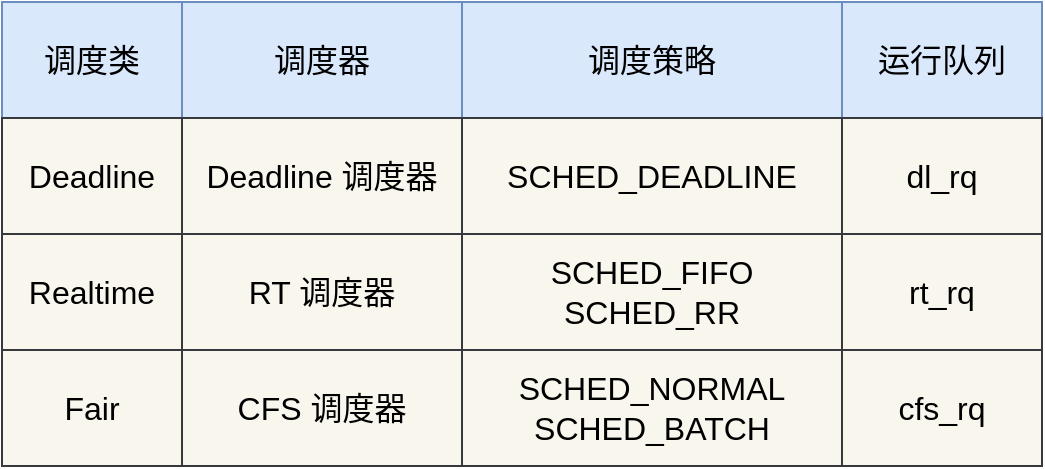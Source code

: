 <mxfile version="13.8.8" type="github">
  <diagram id="EhR287y5YkpUC03FxleA" name="第 1 页">
    <mxGraphModel dx="1422" dy="706" grid="1" gridSize="10" guides="1" tooltips="1" connect="1" arrows="1" fold="1" page="1" pageScale="1" pageWidth="827" pageHeight="1169" math="0" shadow="0">
      <root>
        <mxCell id="0" />
        <mxCell id="1" parent="0" />
        <mxCell id="W_BsmtegTXsKVBHQ76cm-1" value="调度类" style="rounded=0;whiteSpace=wrap;html=1;fontSize=16;fillColor=#dae8fc;strokeColor=#6c8ebf;" parent="1" vertex="1">
          <mxGeometry x="160" y="160" width="90" height="58.0" as="geometry" />
        </mxCell>
        <mxCell id="W_BsmtegTXsKVBHQ76cm-5" value="运行队列" style="rounded=0;whiteSpace=wrap;html=1;fontSize=16;fillColor=#dae8fc;strokeColor=#6c8ebf;" parent="1" vertex="1">
          <mxGeometry x="580" y="160" width="100" height="58.0" as="geometry" />
        </mxCell>
        <mxCell id="W_BsmtegTXsKVBHQ76cm-6" value="Deadline" style="rounded=0;whiteSpace=wrap;html=1;fontSize=16;fillColor=#f9f7ed;strokeColor=#36393d;" parent="1" vertex="1">
          <mxGeometry x="160" y="218" width="90" height="58.0" as="geometry" />
        </mxCell>
        <mxCell id="W_BsmtegTXsKVBHQ76cm-9" value="dl_rq" style="rounded=0;whiteSpace=wrap;html=1;fontSize=16;fillColor=#f9f7ed;strokeColor=#36393d;" parent="1" vertex="1">
          <mxGeometry x="580" y="218" width="100" height="58.0" as="geometry" />
        </mxCell>
        <mxCell id="W_BsmtegTXsKVBHQ76cm-10" value="Realtime" style="rounded=0;whiteSpace=wrap;html=1;fontSize=16;fillColor=#f9f7ed;strokeColor=#36393d;" parent="1" vertex="1">
          <mxGeometry x="160" y="276" width="90" height="58.0" as="geometry" />
        </mxCell>
        <mxCell id="W_BsmtegTXsKVBHQ76cm-13" value="rt_rq" style="rounded=0;whiteSpace=wrap;html=1;fontSize=16;fillColor=#f9f7ed;strokeColor=#36393d;" parent="1" vertex="1">
          <mxGeometry x="580" y="276" width="100" height="58.0" as="geometry" />
        </mxCell>
        <mxCell id="W_BsmtegTXsKVBHQ76cm-14" value="Fair" style="rounded=0;whiteSpace=wrap;html=1;fontSize=16;fillColor=#f9f7ed;strokeColor=#36393d;" parent="1" vertex="1">
          <mxGeometry x="160" y="334" width="90" height="58.0" as="geometry" />
        </mxCell>
        <mxCell id="W_BsmtegTXsKVBHQ76cm-17" value="cfs_rq" style="rounded=0;whiteSpace=wrap;html=1;fontSize=16;fillColor=#f9f7ed;strokeColor=#36393d;" parent="1" vertex="1">
          <mxGeometry x="580" y="334" width="100" height="58.0" as="geometry" />
        </mxCell>
        <mxCell id="W_BsmtegTXsKVBHQ76cm-23" value="" style="group" parent="1" vertex="1" connectable="0">
          <mxGeometry x="390" y="160" width="190" height="232.0" as="geometry" />
        </mxCell>
        <mxCell id="W_BsmtegTXsKVBHQ76cm-4" value="调度策略" style="rounded=0;whiteSpace=wrap;html=1;fontSize=16;fillColor=#dae8fc;strokeColor=#6c8ebf;" parent="W_BsmtegTXsKVBHQ76cm-23" vertex="1">
          <mxGeometry width="190" height="58.0" as="geometry" />
        </mxCell>
        <mxCell id="W_BsmtegTXsKVBHQ76cm-8" value="SCHED_DEADLINE" style="rounded=0;whiteSpace=wrap;html=1;fontSize=16;fillColor=#f9f7ed;strokeColor=#36393d;" parent="W_BsmtegTXsKVBHQ76cm-23" vertex="1">
          <mxGeometry y="58.0" width="190" height="58.0" as="geometry" />
        </mxCell>
        <mxCell id="W_BsmtegTXsKVBHQ76cm-12" value="SCHED_FIFO&lt;br&gt;SCHED_RR" style="rounded=0;whiteSpace=wrap;html=1;fontSize=16;fillColor=#f9f7ed;strokeColor=#36393d;" parent="W_BsmtegTXsKVBHQ76cm-23" vertex="1">
          <mxGeometry y="116.0" width="190" height="58.0" as="geometry" />
        </mxCell>
        <mxCell id="W_BsmtegTXsKVBHQ76cm-16" value="SCHED_NORMAL&lt;br&gt;SCHED_BATCH" style="rounded=0;whiteSpace=wrap;html=1;fontSize=16;fillColor=#f9f7ed;strokeColor=#36393d;" parent="W_BsmtegTXsKVBHQ76cm-23" vertex="1">
          <mxGeometry y="174" width="190" height="58.0" as="geometry" />
        </mxCell>
        <mxCell id="W_BsmtegTXsKVBHQ76cm-2" value="调度器" style="rounded=0;whiteSpace=wrap;html=1;fontSize=16;fillColor=#dae8fc;strokeColor=#6c8ebf;" parent="1" vertex="1">
          <mxGeometry x="250" y="160" width="140" height="58.0" as="geometry" />
        </mxCell>
        <mxCell id="W_BsmtegTXsKVBHQ76cm-7" value="Deadline 调度器" style="rounded=0;whiteSpace=wrap;html=1;fontSize=16;fillColor=#f9f7ed;strokeColor=#36393d;" parent="1" vertex="1">
          <mxGeometry x="250" y="218" width="140" height="58.0" as="geometry" />
        </mxCell>
        <mxCell id="W_BsmtegTXsKVBHQ76cm-11" value="RT 调度器" style="rounded=0;whiteSpace=wrap;html=1;fontSize=16;fillColor=#f9f7ed;strokeColor=#36393d;" parent="1" vertex="1">
          <mxGeometry x="250" y="276" width="140" height="58.0" as="geometry" />
        </mxCell>
        <mxCell id="W_BsmtegTXsKVBHQ76cm-15" value="CFS 调度器" style="rounded=0;whiteSpace=wrap;html=1;fontSize=16;fillColor=#f9f7ed;strokeColor=#36393d;" parent="1" vertex="1">
          <mxGeometry x="250" y="334" width="140" height="58.0" as="geometry" />
        </mxCell>
      </root>
    </mxGraphModel>
  </diagram>
</mxfile>
